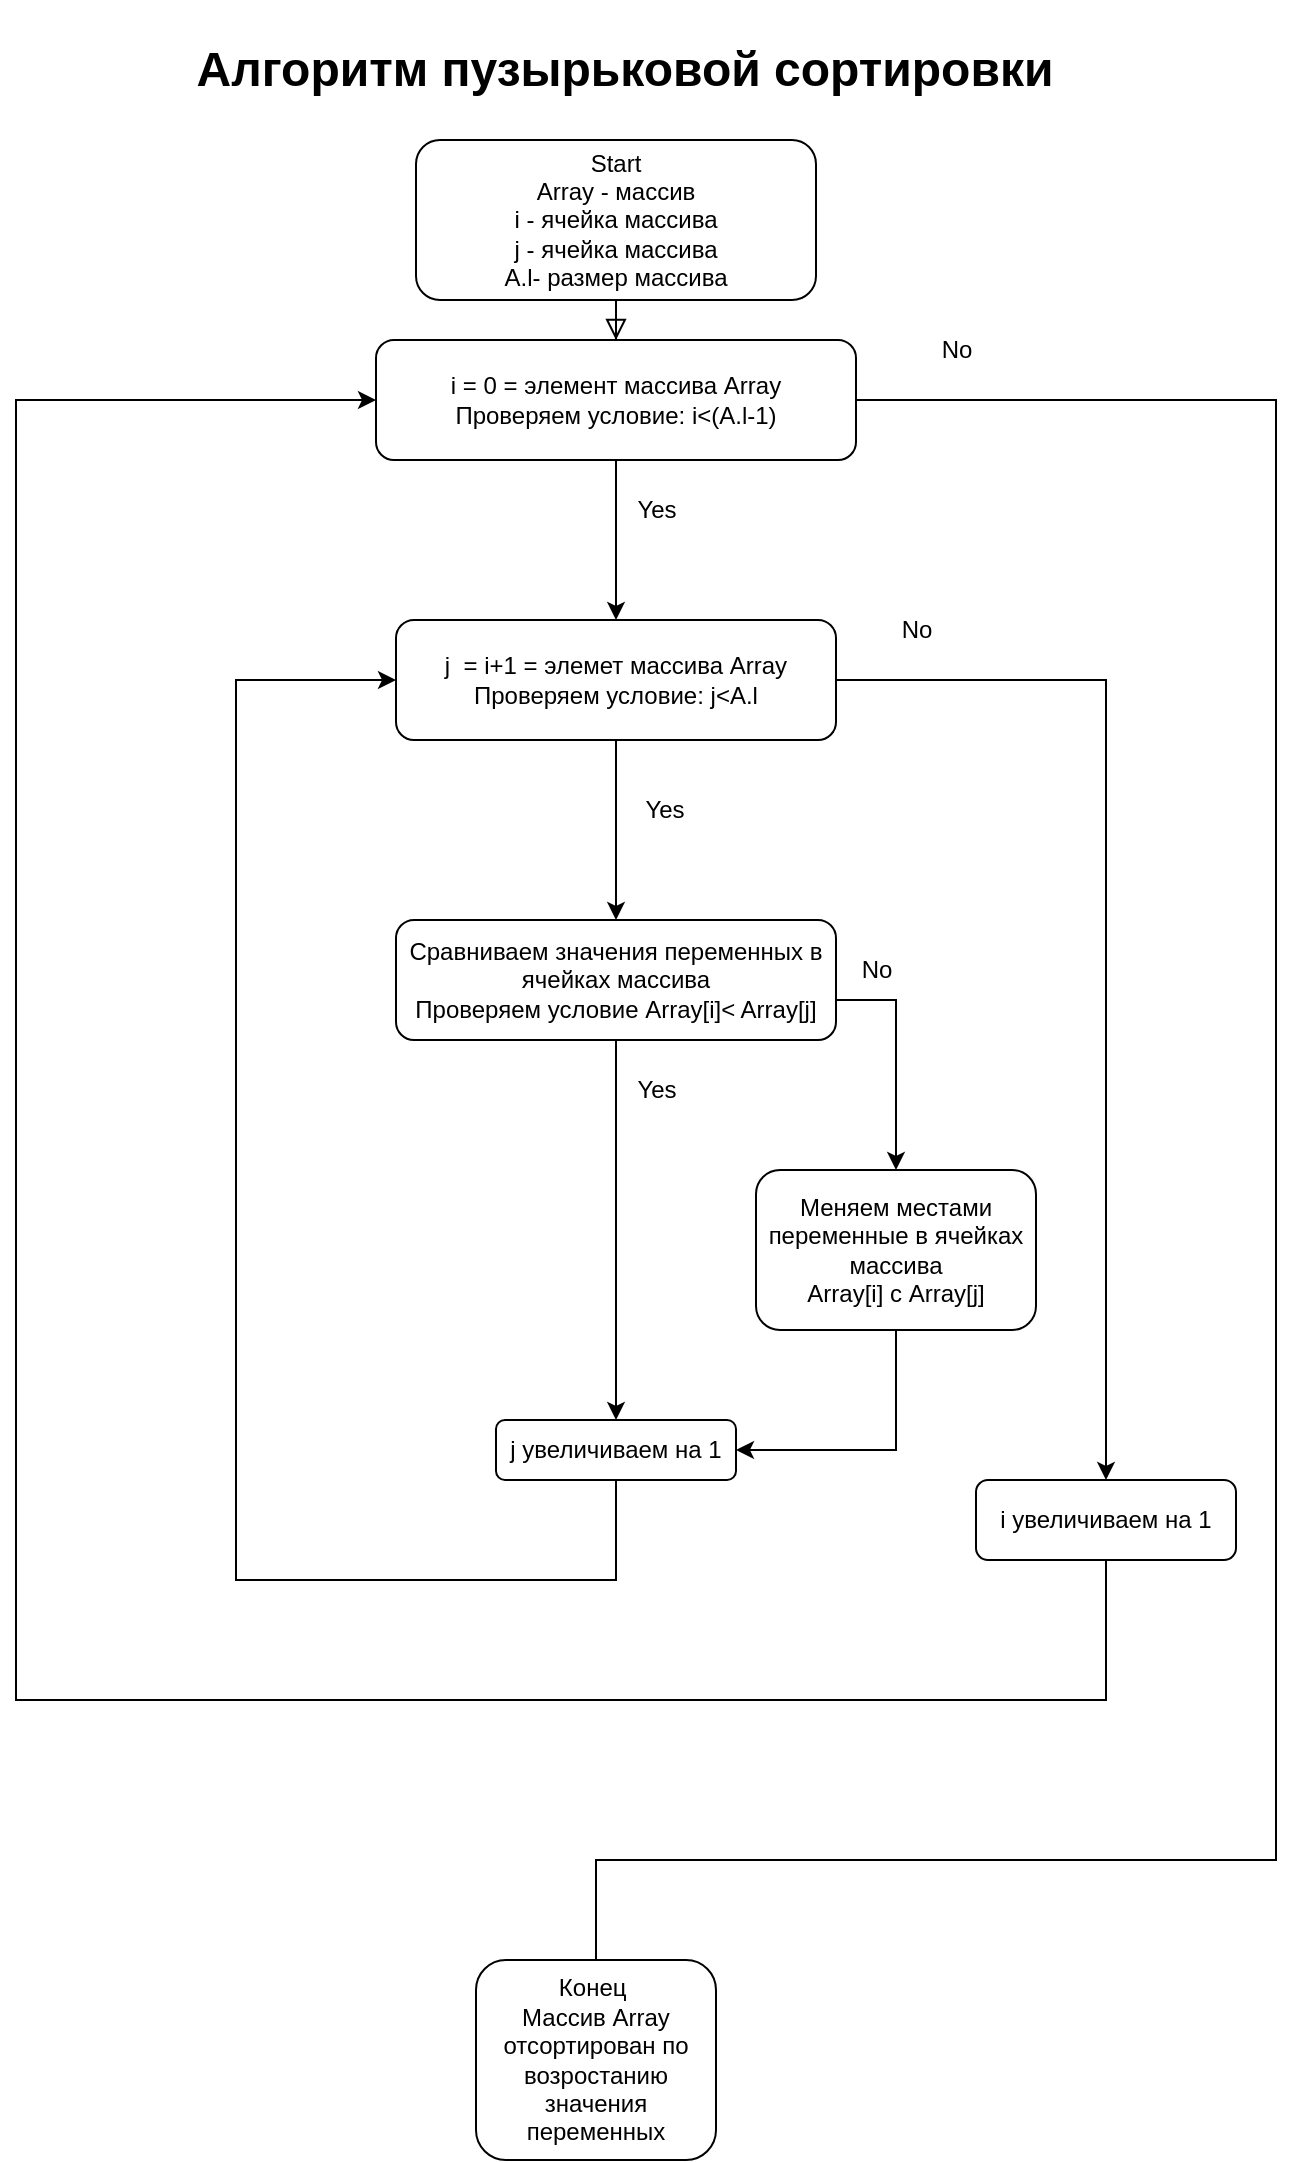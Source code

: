 <mxfile version="20.2.3" type="github"><diagram id="C5RBs43oDa-KdzZeNtuy" name="Page-1"><mxGraphModel dx="1422" dy="786" grid="1" gridSize="10" guides="1" tooltips="1" connect="1" arrows="1" fold="1" page="1" pageScale="1" pageWidth="827" pageHeight="1169" math="0" shadow="0"><root><mxCell id="WIyWlLk6GJQsqaUBKTNV-0"/><mxCell id="WIyWlLk6GJQsqaUBKTNV-1" parent="WIyWlLk6GJQsqaUBKTNV-0"/><mxCell id="WIyWlLk6GJQsqaUBKTNV-2" value="" style="rounded=0;html=1;jettySize=auto;orthogonalLoop=1;fontSize=11;endArrow=block;endFill=0;endSize=8;strokeWidth=1;shadow=0;labelBackgroundColor=none;edgeStyle=orthogonalEdgeStyle;" parent="WIyWlLk6GJQsqaUBKTNV-1" source="WIyWlLk6GJQsqaUBKTNV-3" target="f3JZuYDMp_bwmJXuKmd--0" edge="1"><mxGeometry relative="1" as="geometry"><mxPoint x="220" y="170" as="targetPoint"/><Array as="points"/></mxGeometry></mxCell><mxCell id="WIyWlLk6GJQsqaUBKTNV-3" value="Start&lt;br&gt;Array - массив&lt;br&gt;i - ячейка массива&lt;br&gt;j - ячейка массива&lt;br&gt;A.l- размер массива" style="rounded=1;whiteSpace=wrap;html=1;fontSize=12;glass=0;strokeWidth=1;shadow=0;" parent="WIyWlLk6GJQsqaUBKTNV-1" vertex="1"><mxGeometry x="310" y="70" width="200" height="80" as="geometry"/></mxCell><mxCell id="f3JZuYDMp_bwmJXuKmd--3" style="edgeStyle=orthogonalEdgeStyle;rounded=0;orthogonalLoop=1;jettySize=auto;html=1;exitX=0.5;exitY=1;exitDx=0;exitDy=0;entryX=0.5;entryY=0;entryDx=0;entryDy=0;" parent="WIyWlLk6GJQsqaUBKTNV-1" source="f3JZuYDMp_bwmJXuKmd--0" target="f3JZuYDMp_bwmJXuKmd--2" edge="1"><mxGeometry relative="1" as="geometry"/></mxCell><mxCell id="f3JZuYDMp_bwmJXuKmd--26" value="" style="edgeStyle=orthogonalEdgeStyle;rounded=0;orthogonalLoop=1;jettySize=auto;html=1;entryX=1;entryY=0.5;entryDx=0;entryDy=0;" parent="WIyWlLk6GJQsqaUBKTNV-1" source="f3JZuYDMp_bwmJXuKmd--0" target="f3JZuYDMp_bwmJXuKmd--21" edge="1"><mxGeometry relative="1" as="geometry"><mxPoint x="720" y="690" as="targetPoint"/><Array as="points"><mxPoint x="740" y="200"/><mxPoint x="740" y="930"/><mxPoint x="400" y="930"/><mxPoint x="400" y="1030"/></Array></mxGeometry></mxCell><mxCell id="f3JZuYDMp_bwmJXuKmd--0" value="i = 0 = элемент массива Array&lt;br&gt;Проверяем условие: i&amp;lt;(A.l-1)" style="rounded=1;whiteSpace=wrap;html=1;" parent="WIyWlLk6GJQsqaUBKTNV-1" vertex="1"><mxGeometry x="290" y="170" width="240" height="60" as="geometry"/></mxCell><mxCell id="f3JZuYDMp_bwmJXuKmd--5" value="" style="edgeStyle=orthogonalEdgeStyle;rounded=0;orthogonalLoop=1;jettySize=auto;html=1;" parent="WIyWlLk6GJQsqaUBKTNV-1" source="f3JZuYDMp_bwmJXuKmd--2" target="f3JZuYDMp_bwmJXuKmd--4" edge="1"><mxGeometry relative="1" as="geometry"/></mxCell><mxCell id="f3JZuYDMp_bwmJXuKmd--17" value="" style="edgeStyle=orthogonalEdgeStyle;rounded=0;orthogonalLoop=1;jettySize=auto;html=1;entryX=0;entryY=0.5;entryDx=0;entryDy=0;startArrow=none;" parent="WIyWlLk6GJQsqaUBKTNV-1" source="wpX-kWpmvhqmLUu7vy6w-0" target="f3JZuYDMp_bwmJXuKmd--0" edge="1"><mxGeometry relative="1" as="geometry"><mxPoint x="30" y="640" as="targetPoint"/><Array as="points"><mxPoint x="655" y="850"/><mxPoint x="110" y="850"/><mxPoint x="110" y="200"/></Array></mxGeometry></mxCell><mxCell id="wpX-kWpmvhqmLUu7vy6w-2" value="" style="edgeStyle=orthogonalEdgeStyle;rounded=0;orthogonalLoop=1;jettySize=auto;html=1;entryX=0.5;entryY=0;entryDx=0;entryDy=0;" edge="1" parent="WIyWlLk6GJQsqaUBKTNV-1" source="f3JZuYDMp_bwmJXuKmd--2" target="wpX-kWpmvhqmLUu7vy6w-0"><mxGeometry relative="1" as="geometry"><mxPoint x="650" y="620" as="targetPoint"/></mxGeometry></mxCell><mxCell id="f3JZuYDMp_bwmJXuKmd--2" value="j&amp;nbsp; = i+1 = элемет массива Array&lt;br&gt;Проверяем условие: j&amp;lt;A.l" style="rounded=1;whiteSpace=wrap;html=1;" parent="WIyWlLk6GJQsqaUBKTNV-1" vertex="1"><mxGeometry x="300" y="310" width="220" height="60" as="geometry"/></mxCell><mxCell id="f3JZuYDMp_bwmJXuKmd--10" value="" style="edgeStyle=orthogonalEdgeStyle;rounded=0;orthogonalLoop=1;jettySize=auto;html=1;" parent="WIyWlLk6GJQsqaUBKTNV-1" source="f3JZuYDMp_bwmJXuKmd--4" target="f3JZuYDMp_bwmJXuKmd--6" edge="1"><mxGeometry relative="1" as="geometry"><Array as="points"><mxPoint x="410" y="480"/><mxPoint x="410" y="480"/></Array></mxGeometry></mxCell><mxCell id="f3JZuYDMp_bwmJXuKmd--12" value="" style="edgeStyle=orthogonalEdgeStyle;rounded=0;orthogonalLoop=1;jettySize=auto;html=1;" parent="WIyWlLk6GJQsqaUBKTNV-1" source="f3JZuYDMp_bwmJXuKmd--4" target="f3JZuYDMp_bwmJXuKmd--11" edge="1"><mxGeometry relative="1" as="geometry"><Array as="points"><mxPoint x="550" y="500"/></Array></mxGeometry></mxCell><mxCell id="f3JZuYDMp_bwmJXuKmd--4" value="Сравниваем значения переменных в ячейках массива&lt;br&gt;Проверяем условие Array[i]&amp;lt; Array[j]" style="rounded=1;whiteSpace=wrap;html=1;" parent="WIyWlLk6GJQsqaUBKTNV-1" vertex="1"><mxGeometry x="300" y="460" width="220" height="60" as="geometry"/></mxCell><mxCell id="f3JZuYDMp_bwmJXuKmd--9" value="" style="edgeStyle=orthogonalEdgeStyle;rounded=0;orthogonalLoop=1;jettySize=auto;html=1;entryX=0;entryY=0.5;entryDx=0;entryDy=0;" parent="WIyWlLk6GJQsqaUBKTNV-1" source="f3JZuYDMp_bwmJXuKmd--6" target="f3JZuYDMp_bwmJXuKmd--2" edge="1"><mxGeometry relative="1" as="geometry"><mxPoint x="80" y="320" as="targetPoint"/><Array as="points"><mxPoint x="410" y="790"/><mxPoint x="220" y="790"/><mxPoint x="220" y="340"/></Array></mxGeometry></mxCell><mxCell id="f3JZuYDMp_bwmJXuKmd--6" value="j увеличиваем на 1" style="rounded=1;whiteSpace=wrap;html=1;" parent="WIyWlLk6GJQsqaUBKTNV-1" vertex="1"><mxGeometry x="350" y="710" width="120" height="30" as="geometry"/></mxCell><mxCell id="f3JZuYDMp_bwmJXuKmd--13" value="" style="edgeStyle=orthogonalEdgeStyle;rounded=0;orthogonalLoop=1;jettySize=auto;html=1;" parent="WIyWlLk6GJQsqaUBKTNV-1" source="f3JZuYDMp_bwmJXuKmd--11" target="f3JZuYDMp_bwmJXuKmd--6" edge="1"><mxGeometry relative="1" as="geometry"><Array as="points"><mxPoint x="550" y="725"/></Array></mxGeometry></mxCell><mxCell id="f3JZuYDMp_bwmJXuKmd--11" value="Меняем местами переменные в ячейках массива&lt;br&gt;Array[i] с Array[j]" style="whiteSpace=wrap;html=1;rounded=1;" parent="WIyWlLk6GJQsqaUBKTNV-1" vertex="1"><mxGeometry x="480" y="585" width="140" height="80" as="geometry"/></mxCell><mxCell id="f3JZuYDMp_bwmJXuKmd--14" value="Yes" style="text;html=1;align=center;verticalAlign=middle;resizable=0;points=[];autosize=1;strokeColor=none;fillColor=none;" parent="WIyWlLk6GJQsqaUBKTNV-1" vertex="1"><mxGeometry x="410" y="530" width="40" height="30" as="geometry"/></mxCell><mxCell id="f3JZuYDMp_bwmJXuKmd--15" value="No" style="text;html=1;align=center;verticalAlign=middle;resizable=0;points=[];autosize=1;strokeColor=none;fillColor=none;" parent="WIyWlLk6GJQsqaUBKTNV-1" vertex="1"><mxGeometry x="520" y="470" width="40" height="30" as="geometry"/></mxCell><mxCell id="f3JZuYDMp_bwmJXuKmd--18" value="Yes" style="text;html=1;align=center;verticalAlign=middle;resizable=0;points=[];autosize=1;strokeColor=none;fillColor=none;" parent="WIyWlLk6GJQsqaUBKTNV-1" vertex="1"><mxGeometry x="410" y="240" width="40" height="30" as="geometry"/></mxCell><mxCell id="f3JZuYDMp_bwmJXuKmd--19" value="No" style="text;html=1;align=center;verticalAlign=middle;resizable=0;points=[];autosize=1;strokeColor=none;fillColor=none;" parent="WIyWlLk6GJQsqaUBKTNV-1" vertex="1"><mxGeometry x="560" y="160" width="40" height="30" as="geometry"/></mxCell><mxCell id="f3JZuYDMp_bwmJXuKmd--20" value="No" style="text;html=1;align=center;verticalAlign=middle;resizable=0;points=[];autosize=1;strokeColor=none;fillColor=none;" parent="WIyWlLk6GJQsqaUBKTNV-1" vertex="1"><mxGeometry x="540" y="300" width="40" height="30" as="geometry"/></mxCell><mxCell id="f3JZuYDMp_bwmJXuKmd--21" value="Конец&amp;nbsp;&lt;br&gt;Массив Array отсортирован по возростанию значения переменных" style="whiteSpace=wrap;html=1;rounded=1;" parent="WIyWlLk6GJQsqaUBKTNV-1" vertex="1"><mxGeometry x="340" y="980" width="120" height="100" as="geometry"/></mxCell><mxCell id="f3JZuYDMp_bwmJXuKmd--27" value="Yes" style="text;html=1;align=center;verticalAlign=middle;resizable=0;points=[];autosize=1;strokeColor=none;fillColor=none;" parent="WIyWlLk6GJQsqaUBKTNV-1" vertex="1"><mxGeometry x="414" y="390" width="40" height="30" as="geometry"/></mxCell><mxCell id="wpX-kWpmvhqmLUu7vy6w-0" value="i увеличиваем на 1" style="rounded=1;whiteSpace=wrap;html=1;" vertex="1" parent="WIyWlLk6GJQsqaUBKTNV-1"><mxGeometry x="590" y="740" width="130" height="40" as="geometry"/></mxCell><mxCell id="wpX-kWpmvhqmLUu7vy6w-3" value="&lt;h1&gt;Алгоритм пузырьковой сортировки&lt;/h1&gt;" style="text;html=1;align=center;verticalAlign=middle;resizable=0;points=[];autosize=1;strokeColor=none;fillColor=none;" vertex="1" parent="WIyWlLk6GJQsqaUBKTNV-1"><mxGeometry x="189" width="450" height="70" as="geometry"/></mxCell></root></mxGraphModel></diagram></mxfile>